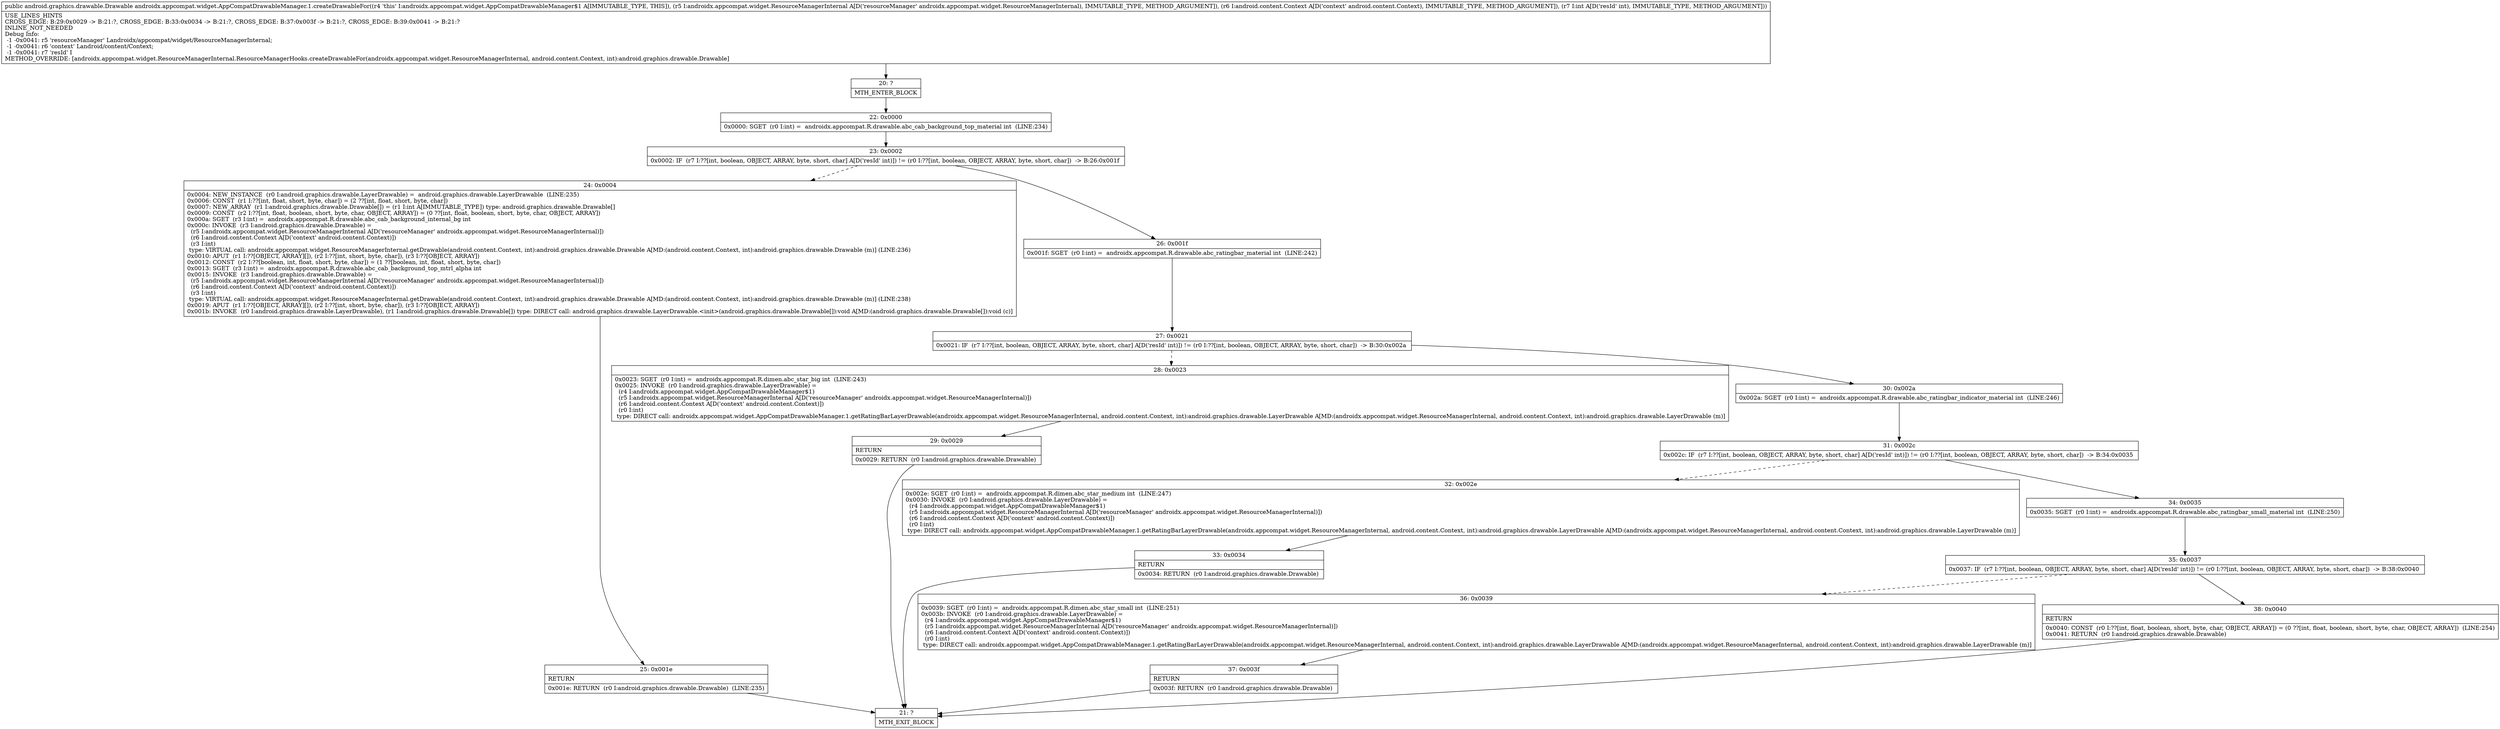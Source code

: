 digraph "CFG forandroidx.appcompat.widget.AppCompatDrawableManager.1.createDrawableFor(Landroidx\/appcompat\/widget\/ResourceManagerInternal;Landroid\/content\/Context;I)Landroid\/graphics\/drawable\/Drawable;" {
Node_20 [shape=record,label="{20\:\ ?|MTH_ENTER_BLOCK\l}"];
Node_22 [shape=record,label="{22\:\ 0x0000|0x0000: SGET  (r0 I:int) =  androidx.appcompat.R.drawable.abc_cab_background_top_material int  (LINE:234)\l}"];
Node_23 [shape=record,label="{23\:\ 0x0002|0x0002: IF  (r7 I:??[int, boolean, OBJECT, ARRAY, byte, short, char] A[D('resId' int)]) != (r0 I:??[int, boolean, OBJECT, ARRAY, byte, short, char])  \-\> B:26:0x001f \l}"];
Node_24 [shape=record,label="{24\:\ 0x0004|0x0004: NEW_INSTANCE  (r0 I:android.graphics.drawable.LayerDrawable) =  android.graphics.drawable.LayerDrawable  (LINE:235)\l0x0006: CONST  (r1 I:??[int, float, short, byte, char]) = (2 ??[int, float, short, byte, char]) \l0x0007: NEW_ARRAY  (r1 I:android.graphics.drawable.Drawable[]) = (r1 I:int A[IMMUTABLE_TYPE]) type: android.graphics.drawable.Drawable[] \l0x0009: CONST  (r2 I:??[int, float, boolean, short, byte, char, OBJECT, ARRAY]) = (0 ??[int, float, boolean, short, byte, char, OBJECT, ARRAY]) \l0x000a: SGET  (r3 I:int) =  androidx.appcompat.R.drawable.abc_cab_background_internal_bg int \l0x000c: INVOKE  (r3 I:android.graphics.drawable.Drawable) = \l  (r5 I:androidx.appcompat.widget.ResourceManagerInternal A[D('resourceManager' androidx.appcompat.widget.ResourceManagerInternal)])\l  (r6 I:android.content.Context A[D('context' android.content.Context)])\l  (r3 I:int)\l type: VIRTUAL call: androidx.appcompat.widget.ResourceManagerInternal.getDrawable(android.content.Context, int):android.graphics.drawable.Drawable A[MD:(android.content.Context, int):android.graphics.drawable.Drawable (m)] (LINE:236)\l0x0010: APUT  (r1 I:??[OBJECT, ARRAY][]), (r2 I:??[int, short, byte, char]), (r3 I:??[OBJECT, ARRAY]) \l0x0012: CONST  (r2 I:??[boolean, int, float, short, byte, char]) = (1 ??[boolean, int, float, short, byte, char]) \l0x0013: SGET  (r3 I:int) =  androidx.appcompat.R.drawable.abc_cab_background_top_mtrl_alpha int \l0x0015: INVOKE  (r3 I:android.graphics.drawable.Drawable) = \l  (r5 I:androidx.appcompat.widget.ResourceManagerInternal A[D('resourceManager' androidx.appcompat.widget.ResourceManagerInternal)])\l  (r6 I:android.content.Context A[D('context' android.content.Context)])\l  (r3 I:int)\l type: VIRTUAL call: androidx.appcompat.widget.ResourceManagerInternal.getDrawable(android.content.Context, int):android.graphics.drawable.Drawable A[MD:(android.content.Context, int):android.graphics.drawable.Drawable (m)] (LINE:238)\l0x0019: APUT  (r1 I:??[OBJECT, ARRAY][]), (r2 I:??[int, short, byte, char]), (r3 I:??[OBJECT, ARRAY]) \l0x001b: INVOKE  (r0 I:android.graphics.drawable.LayerDrawable), (r1 I:android.graphics.drawable.Drawable[]) type: DIRECT call: android.graphics.drawable.LayerDrawable.\<init\>(android.graphics.drawable.Drawable[]):void A[MD:(android.graphics.drawable.Drawable[]):void (c)]\l}"];
Node_25 [shape=record,label="{25\:\ 0x001e|RETURN\l|0x001e: RETURN  (r0 I:android.graphics.drawable.Drawable)  (LINE:235)\l}"];
Node_21 [shape=record,label="{21\:\ ?|MTH_EXIT_BLOCK\l}"];
Node_26 [shape=record,label="{26\:\ 0x001f|0x001f: SGET  (r0 I:int) =  androidx.appcompat.R.drawable.abc_ratingbar_material int  (LINE:242)\l}"];
Node_27 [shape=record,label="{27\:\ 0x0021|0x0021: IF  (r7 I:??[int, boolean, OBJECT, ARRAY, byte, short, char] A[D('resId' int)]) != (r0 I:??[int, boolean, OBJECT, ARRAY, byte, short, char])  \-\> B:30:0x002a \l}"];
Node_28 [shape=record,label="{28\:\ 0x0023|0x0023: SGET  (r0 I:int) =  androidx.appcompat.R.dimen.abc_star_big int  (LINE:243)\l0x0025: INVOKE  (r0 I:android.graphics.drawable.LayerDrawable) = \l  (r4 I:androidx.appcompat.widget.AppCompatDrawableManager$1)\l  (r5 I:androidx.appcompat.widget.ResourceManagerInternal A[D('resourceManager' androidx.appcompat.widget.ResourceManagerInternal)])\l  (r6 I:android.content.Context A[D('context' android.content.Context)])\l  (r0 I:int)\l type: DIRECT call: androidx.appcompat.widget.AppCompatDrawableManager.1.getRatingBarLayerDrawable(androidx.appcompat.widget.ResourceManagerInternal, android.content.Context, int):android.graphics.drawable.LayerDrawable A[MD:(androidx.appcompat.widget.ResourceManagerInternal, android.content.Context, int):android.graphics.drawable.LayerDrawable (m)]\l}"];
Node_29 [shape=record,label="{29\:\ 0x0029|RETURN\l|0x0029: RETURN  (r0 I:android.graphics.drawable.Drawable) \l}"];
Node_30 [shape=record,label="{30\:\ 0x002a|0x002a: SGET  (r0 I:int) =  androidx.appcompat.R.drawable.abc_ratingbar_indicator_material int  (LINE:246)\l}"];
Node_31 [shape=record,label="{31\:\ 0x002c|0x002c: IF  (r7 I:??[int, boolean, OBJECT, ARRAY, byte, short, char] A[D('resId' int)]) != (r0 I:??[int, boolean, OBJECT, ARRAY, byte, short, char])  \-\> B:34:0x0035 \l}"];
Node_32 [shape=record,label="{32\:\ 0x002e|0x002e: SGET  (r0 I:int) =  androidx.appcompat.R.dimen.abc_star_medium int  (LINE:247)\l0x0030: INVOKE  (r0 I:android.graphics.drawable.LayerDrawable) = \l  (r4 I:androidx.appcompat.widget.AppCompatDrawableManager$1)\l  (r5 I:androidx.appcompat.widget.ResourceManagerInternal A[D('resourceManager' androidx.appcompat.widget.ResourceManagerInternal)])\l  (r6 I:android.content.Context A[D('context' android.content.Context)])\l  (r0 I:int)\l type: DIRECT call: androidx.appcompat.widget.AppCompatDrawableManager.1.getRatingBarLayerDrawable(androidx.appcompat.widget.ResourceManagerInternal, android.content.Context, int):android.graphics.drawable.LayerDrawable A[MD:(androidx.appcompat.widget.ResourceManagerInternal, android.content.Context, int):android.graphics.drawable.LayerDrawable (m)]\l}"];
Node_33 [shape=record,label="{33\:\ 0x0034|RETURN\l|0x0034: RETURN  (r0 I:android.graphics.drawable.Drawable) \l}"];
Node_34 [shape=record,label="{34\:\ 0x0035|0x0035: SGET  (r0 I:int) =  androidx.appcompat.R.drawable.abc_ratingbar_small_material int  (LINE:250)\l}"];
Node_35 [shape=record,label="{35\:\ 0x0037|0x0037: IF  (r7 I:??[int, boolean, OBJECT, ARRAY, byte, short, char] A[D('resId' int)]) != (r0 I:??[int, boolean, OBJECT, ARRAY, byte, short, char])  \-\> B:38:0x0040 \l}"];
Node_36 [shape=record,label="{36\:\ 0x0039|0x0039: SGET  (r0 I:int) =  androidx.appcompat.R.dimen.abc_star_small int  (LINE:251)\l0x003b: INVOKE  (r0 I:android.graphics.drawable.LayerDrawable) = \l  (r4 I:androidx.appcompat.widget.AppCompatDrawableManager$1)\l  (r5 I:androidx.appcompat.widget.ResourceManagerInternal A[D('resourceManager' androidx.appcompat.widget.ResourceManagerInternal)])\l  (r6 I:android.content.Context A[D('context' android.content.Context)])\l  (r0 I:int)\l type: DIRECT call: androidx.appcompat.widget.AppCompatDrawableManager.1.getRatingBarLayerDrawable(androidx.appcompat.widget.ResourceManagerInternal, android.content.Context, int):android.graphics.drawable.LayerDrawable A[MD:(androidx.appcompat.widget.ResourceManagerInternal, android.content.Context, int):android.graphics.drawable.LayerDrawable (m)]\l}"];
Node_37 [shape=record,label="{37\:\ 0x003f|RETURN\l|0x003f: RETURN  (r0 I:android.graphics.drawable.Drawable) \l}"];
Node_38 [shape=record,label="{38\:\ 0x0040|RETURN\l|0x0040: CONST  (r0 I:??[int, float, boolean, short, byte, char, OBJECT, ARRAY]) = (0 ??[int, float, boolean, short, byte, char, OBJECT, ARRAY])  (LINE:254)\l0x0041: RETURN  (r0 I:android.graphics.drawable.Drawable) \l}"];
MethodNode[shape=record,label="{public android.graphics.drawable.Drawable androidx.appcompat.widget.AppCompatDrawableManager.1.createDrawableFor((r4 'this' I:androidx.appcompat.widget.AppCompatDrawableManager$1 A[IMMUTABLE_TYPE, THIS]), (r5 I:androidx.appcompat.widget.ResourceManagerInternal A[D('resourceManager' androidx.appcompat.widget.ResourceManagerInternal), IMMUTABLE_TYPE, METHOD_ARGUMENT]), (r6 I:android.content.Context A[D('context' android.content.Context), IMMUTABLE_TYPE, METHOD_ARGUMENT]), (r7 I:int A[D('resId' int), IMMUTABLE_TYPE, METHOD_ARGUMENT]))  | USE_LINES_HINTS\lCROSS_EDGE: B:29:0x0029 \-\> B:21:?, CROSS_EDGE: B:33:0x0034 \-\> B:21:?, CROSS_EDGE: B:37:0x003f \-\> B:21:?, CROSS_EDGE: B:39:0x0041 \-\> B:21:?\lINLINE_NOT_NEEDED\lDebug Info:\l  \-1 \-0x0041: r5 'resourceManager' Landroidx\/appcompat\/widget\/ResourceManagerInternal;\l  \-1 \-0x0041: r6 'context' Landroid\/content\/Context;\l  \-1 \-0x0041: r7 'resId' I\lMETHOD_OVERRIDE: [androidx.appcompat.widget.ResourceManagerInternal.ResourceManagerHooks.createDrawableFor(androidx.appcompat.widget.ResourceManagerInternal, android.content.Context, int):android.graphics.drawable.Drawable]\l}"];
MethodNode -> Node_20;Node_20 -> Node_22;
Node_22 -> Node_23;
Node_23 -> Node_24[style=dashed];
Node_23 -> Node_26;
Node_24 -> Node_25;
Node_25 -> Node_21;
Node_26 -> Node_27;
Node_27 -> Node_28[style=dashed];
Node_27 -> Node_30;
Node_28 -> Node_29;
Node_29 -> Node_21;
Node_30 -> Node_31;
Node_31 -> Node_32[style=dashed];
Node_31 -> Node_34;
Node_32 -> Node_33;
Node_33 -> Node_21;
Node_34 -> Node_35;
Node_35 -> Node_36[style=dashed];
Node_35 -> Node_38;
Node_36 -> Node_37;
Node_37 -> Node_21;
Node_38 -> Node_21;
}

